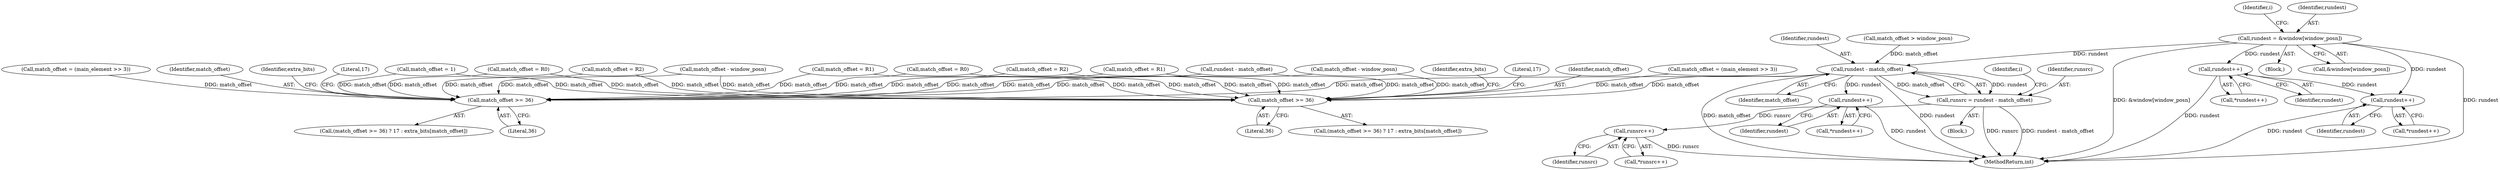 digraph "0_libmspack_18b6a2cc0b87536015bedd4f7763e6b02d5aa4f3@array" {
"1000943" [label="(Call,rundest = &window[window_posn])"];
"1001023" [label="(Call,rundest++)"];
"1001038" [label="(Call,rundest++)"];
"1001047" [label="(Call,rundest - match_offset)"];
"1000834" [label="(Call,match_offset >= 36)"];
"1001045" [label="(Call,runsrc = rundest - match_offset)"];
"1001060" [label="(Call,runsrc++)"];
"1001057" [label="(Call,rundest++)"];
"1001164" [label="(Call,match_offset >= 36)"];
"1001127" [label="(Call,match_offset = (main_element >> 3))"];
"1000943" [label="(Call,rundest = &window[window_posn])"];
"1001038" [label="(Call,rundest++)"];
"1001037" [label="(Call,*rundest++)"];
"1001886" [label="(MethodReturn,int)"];
"1001045" [label="(Call,runsrc = rundest - match_offset)"];
"1000839" [label="(Identifier,extra_bits)"];
"1001134" [label="(Call,match_offset = R0)"];
"1001166" [label="(Literal,36)"];
"1000817" [label="(Call,match_offset = 1)"];
"1001044" [label="(Block,)"];
"1001048" [label="(Identifier,rundest)"];
"1000953" [label="(Call,match_offset > window_posn)"];
"1001047" [label="(Call,rundest - match_offset)"];
"1000950" [label="(Identifier,i)"];
"1000748" [label="(Block,)"];
"1001022" [label="(Call,*rundest++)"];
"1001057" [label="(Call,rundest++)"];
"1000980" [label="(Call,match_offset - window_posn)"];
"1001164" [label="(Call,match_offset >= 36)"];
"1001039" [label="(Identifier,rundest)"];
"1001024" [label="(Identifier,rundest)"];
"1001058" [label="(Identifier,rundest)"];
"1000790" [label="(Call,match_offset = R0)"];
"1000945" [label="(Call,&window[window_posn])"];
"1000806" [label="(Call,match_offset = R2)"];
"1001059" [label="(Call,*runsrc++)"];
"1001060" [label="(Call,runsrc++)"];
"1001056" [label="(Call,*rundest++)"];
"1001356" [label="(Call,match_offset - window_posn)"];
"1001139" [label="(Call,match_offset = R1)"];
"1000944" [label="(Identifier,rundest)"];
"1001423" [label="(Call,rundest - match_offset)"];
"1001150" [label="(Call,match_offset = R2)"];
"1001163" [label="(Call,(match_offset >= 36) ? 17 : extra_bits[match_offset])"];
"1000833" [label="(Call,(match_offset >= 36) ? 17 : extra_bits[match_offset])"];
"1000834" [label="(Call,match_offset >= 36)"];
"1000795" [label="(Call,match_offset = R1)"];
"1000837" [label="(Literal,17)"];
"1001169" [label="(Identifier,extra_bits)"];
"1001061" [label="(Identifier,runsrc)"];
"1001167" [label="(Literal,17)"];
"1001053" [label="(Identifier,i)"];
"1000783" [label="(Call,match_offset = (main_element >> 3))"];
"1001165" [label="(Identifier,match_offset)"];
"1001023" [label="(Call,rundest++)"];
"1000836" [label="(Literal,36)"];
"1001046" [label="(Identifier,runsrc)"];
"1001049" [label="(Identifier,match_offset)"];
"1000835" [label="(Identifier,match_offset)"];
"1000943" -> "1000748"  [label="AST: "];
"1000943" -> "1000945"  [label="CFG: "];
"1000944" -> "1000943"  [label="AST: "];
"1000945" -> "1000943"  [label="AST: "];
"1000950" -> "1000943"  [label="CFG: "];
"1000943" -> "1001886"  [label="DDG: rundest"];
"1000943" -> "1001886"  [label="DDG: &window[window_posn]"];
"1000943" -> "1001023"  [label="DDG: rundest"];
"1000943" -> "1001038"  [label="DDG: rundest"];
"1000943" -> "1001047"  [label="DDG: rundest"];
"1001023" -> "1001022"  [label="AST: "];
"1001023" -> "1001024"  [label="CFG: "];
"1001024" -> "1001023"  [label="AST: "];
"1001022" -> "1001023"  [label="CFG: "];
"1001023" -> "1001886"  [label="DDG: rundest"];
"1001023" -> "1001038"  [label="DDG: rundest"];
"1001038" -> "1001037"  [label="AST: "];
"1001038" -> "1001039"  [label="CFG: "];
"1001039" -> "1001038"  [label="AST: "];
"1001037" -> "1001038"  [label="CFG: "];
"1001038" -> "1001886"  [label="DDG: rundest"];
"1001047" -> "1001045"  [label="AST: "];
"1001047" -> "1001049"  [label="CFG: "];
"1001048" -> "1001047"  [label="AST: "];
"1001049" -> "1001047"  [label="AST: "];
"1001045" -> "1001047"  [label="CFG: "];
"1001047" -> "1001886"  [label="DDG: match_offset"];
"1001047" -> "1001886"  [label="DDG: rundest"];
"1001047" -> "1000834"  [label="DDG: match_offset"];
"1001047" -> "1001045"  [label="DDG: rundest"];
"1001047" -> "1001045"  [label="DDG: match_offset"];
"1000953" -> "1001047"  [label="DDG: match_offset"];
"1001047" -> "1001057"  [label="DDG: rundest"];
"1001047" -> "1001164"  [label="DDG: match_offset"];
"1000834" -> "1000833"  [label="AST: "];
"1000834" -> "1000836"  [label="CFG: "];
"1000835" -> "1000834"  [label="AST: "];
"1000836" -> "1000834"  [label="AST: "];
"1000837" -> "1000834"  [label="CFG: "];
"1000839" -> "1000834"  [label="CFG: "];
"1001356" -> "1000834"  [label="DDG: match_offset"];
"1000790" -> "1000834"  [label="DDG: match_offset"];
"1001423" -> "1000834"  [label="DDG: match_offset"];
"1001134" -> "1000834"  [label="DDG: match_offset"];
"1000980" -> "1000834"  [label="DDG: match_offset"];
"1000783" -> "1000834"  [label="DDG: match_offset"];
"1000795" -> "1000834"  [label="DDG: match_offset"];
"1000806" -> "1000834"  [label="DDG: match_offset"];
"1000817" -> "1000834"  [label="DDG: match_offset"];
"1001139" -> "1000834"  [label="DDG: match_offset"];
"1001150" -> "1000834"  [label="DDG: match_offset"];
"1001045" -> "1001044"  [label="AST: "];
"1001046" -> "1001045"  [label="AST: "];
"1001053" -> "1001045"  [label="CFG: "];
"1001045" -> "1001886"  [label="DDG: rundest - match_offset"];
"1001045" -> "1001886"  [label="DDG: runsrc"];
"1001045" -> "1001060"  [label="DDG: runsrc"];
"1001060" -> "1001059"  [label="AST: "];
"1001060" -> "1001061"  [label="CFG: "];
"1001061" -> "1001060"  [label="AST: "];
"1001059" -> "1001060"  [label="CFG: "];
"1001060" -> "1001886"  [label="DDG: runsrc"];
"1001057" -> "1001056"  [label="AST: "];
"1001057" -> "1001058"  [label="CFG: "];
"1001058" -> "1001057"  [label="AST: "];
"1001056" -> "1001057"  [label="CFG: "];
"1001057" -> "1001886"  [label="DDG: rundest"];
"1001164" -> "1001163"  [label="AST: "];
"1001164" -> "1001166"  [label="CFG: "];
"1001165" -> "1001164"  [label="AST: "];
"1001166" -> "1001164"  [label="AST: "];
"1001167" -> "1001164"  [label="CFG: "];
"1001169" -> "1001164"  [label="CFG: "];
"1001356" -> "1001164"  [label="DDG: match_offset"];
"1000790" -> "1001164"  [label="DDG: match_offset"];
"1001423" -> "1001164"  [label="DDG: match_offset"];
"1001134" -> "1001164"  [label="DDG: match_offset"];
"1000980" -> "1001164"  [label="DDG: match_offset"];
"1001127" -> "1001164"  [label="DDG: match_offset"];
"1000795" -> "1001164"  [label="DDG: match_offset"];
"1000806" -> "1001164"  [label="DDG: match_offset"];
"1000817" -> "1001164"  [label="DDG: match_offset"];
"1001139" -> "1001164"  [label="DDG: match_offset"];
"1001150" -> "1001164"  [label="DDG: match_offset"];
}
